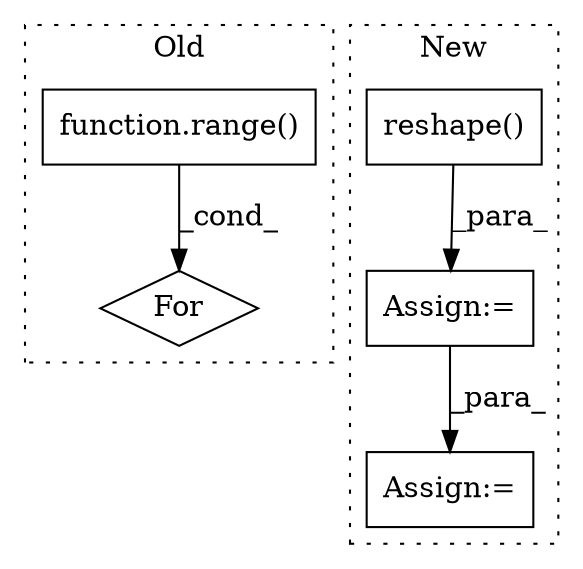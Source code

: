 digraph G {
subgraph cluster0 {
1 [label="function.range()" a="75" s="1873,1895" l="6,1" shape="box"];
3 [label="For" a="107" s="1856,1896" l="4,14" shape="diamond"];
label = "Old";
style="dotted";
}
subgraph cluster1 {
2 [label="reshape()" a="75" s="2218,2302" l="27,1" shape="box"];
4 [label="Assign:=" a="68" s="2215" l="3" shape="box"];
5 [label="Assign:=" a="68" s="2341" l="3" shape="box"];
label = "New";
style="dotted";
}
1 -> 3 [label="_cond_"];
2 -> 4 [label="_para_"];
4 -> 5 [label="_para_"];
}